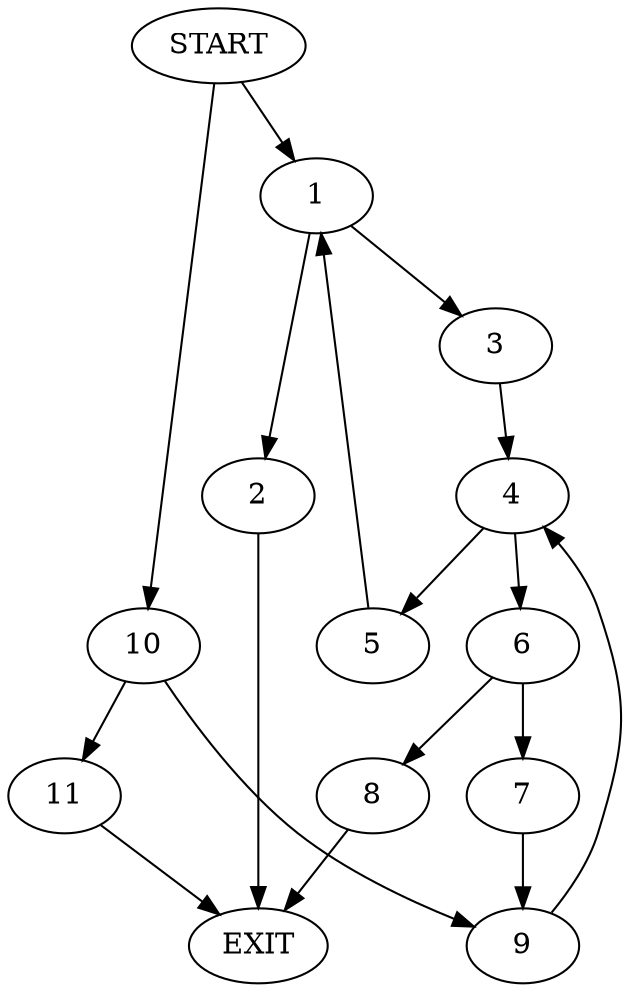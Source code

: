 digraph {
0 [label="START"]
12 [label="EXIT"]
0 -> 1
1 -> 2
1 -> 3
2 -> 12
3 -> 4
4 -> 5
4 -> 6
6 -> 7
6 -> 8
5 -> 1
8 -> 12
7 -> 9
9 -> 4
0 -> 10
10 -> 9
10 -> 11
11 -> 12
}
